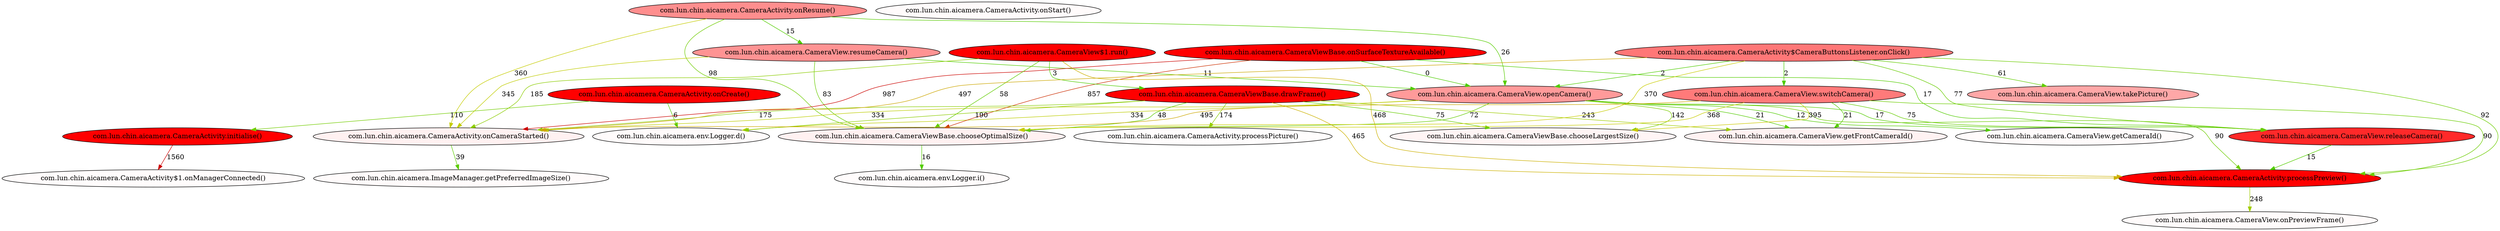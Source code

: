digraph G {
	node [fillcolor="1 0.013 1",
		style=filled
	];
	"com.lun.chin.aicamera.CameraActivity.onCreate()"	 [fillcolor="1 1.692 1"];
	"com.lun.chin.aicamera.env.Logger.d()"	 [fillcolor="1 0.019 1"];
	"com.lun.chin.aicamera.CameraActivity.onCreate()" -> "com.lun.chin.aicamera.env.Logger.d()"	 [color="0.26838 1 0.8",
		label=6];
	"com.lun.chin.aicamera.CameraActivity.initialise()"	 [fillcolor="1 1.58 1"];
	"com.lun.chin.aicamera.CameraActivity.onCreate()" -> "com.lun.chin.aicamera.CameraActivity.initialise()"	 [color="0.2403 1 0.8",
		label=110];
	"com.lun.chin.aicamera.CameraActivity$1.onManagerConnected()"	 [fillcolor="1 0.012 1"];
	"com.lun.chin.aicamera.CameraActivity.initialise()" -> "com.lun.chin.aicamera.CameraActivity$1.onManagerConnected()"	 [color="0.0 1 0.8",
		label=1560,
		minlen=1];
	"com.lun.chin.aicamera.CameraActivity.onStart()"	 [fillcolor="1 0.018 1"];
	"com.lun.chin.aicamera.CameraActivity.onResume()"	 [fillcolor="1 0.442 1"];
	"com.lun.chin.aicamera.CameraView.resumeCamera()"	 [fillcolor="1 0.423 1"];
	"com.lun.chin.aicamera.CameraActivity.onResume()" -> "com.lun.chin.aicamera.CameraView.resumeCamera()"	 [color="0.26595 1 0.8",
		label=15];
	"com.lun.chin.aicamera.CameraView.openCamera()"	 [fillcolor="1 0.398 1"];
	"com.lun.chin.aicamera.CameraActivity.onResume()" -> "com.lun.chin.aicamera.CameraView.openCamera()"	 [color="0.26298 1 0.8",
		label=26];
	"com.lun.chin.aicamera.CameraViewBase.chooseOptimalSize()"	 [fillcolor="1 0.057 1"];
	"com.lun.chin.aicamera.CameraActivity.onResume()" -> "com.lun.chin.aicamera.CameraViewBase.chooseOptimalSize()"	 [color="0.24354000000000003 1 0.8",
		label=98];
	"com.lun.chin.aicamera.CameraActivity.onCameraStarted()"	 [fillcolor="1 0.057 1"];
	"com.lun.chin.aicamera.CameraActivity.onResume()" -> "com.lun.chin.aicamera.CameraActivity.onCameraStarted()"	 [color="0.1728 1 0.8",
		label=360];
	"com.lun.chin.aicamera.CameraView.resumeCamera()" -> "com.lun.chin.aicamera.CameraView.openCamera()"	 [color="0.26703 1 0.8",
		label=11];
	"com.lun.chin.aicamera.CameraView.resumeCamera()" -> "com.lun.chin.aicamera.CameraViewBase.chooseOptimalSize()"	 [color="0.24759000000000003 1 0.8",
		label=83];
	"com.lun.chin.aicamera.CameraView.resumeCamera()" -> "com.lun.chin.aicamera.CameraActivity.onCameraStarted()"	 [color="0.17685 1 0.8",
		label=345];
	"com.lun.chin.aicamera.CameraView.openCamera()" -> "com.lun.chin.aicamera.env.Logger.d()"	 [color="0.17981999999999998 1 0.8",
		label=334];
	"com.lun.chin.aicamera.CameraView.getCameraId()"	 [fillcolor="1 0.018 1"];
	"com.lun.chin.aicamera.CameraView.openCamera()" -> "com.lun.chin.aicamera.CameraView.getCameraId()"	 [color="0.26676 1 0.8",
		label=12,
		minlen=1];
	"com.lun.chin.aicamera.CameraView.openCamera()" -> "com.lun.chin.aicamera.CameraViewBase.chooseOptimalSize()"	 [color="0.25056 1 0.8",
		label=72];
	"com.lun.chin.aicamera.CameraViewBase.chooseLargestSize()"	 [fillcolor="1 0.042 1"];
	"com.lun.chin.aicamera.CameraView.openCamera()" -> "com.lun.chin.aicamera.CameraViewBase.chooseLargestSize()"	 [color="0.23166 1 0.8",
		label=142];
	"com.lun.chin.aicamera.CameraView.openCamera()" -> "com.lun.chin.aicamera.CameraActivity.onCameraStarted()"	 [color="0.17981999999999998 1 0.8",
		label=334];
	"com.lun.chin.aicamera.CameraView.releaseCamera()"	 [fillcolor="1 0.836 1"];
	"com.lun.chin.aicamera.CameraView.openCamera()" -> "com.lun.chin.aicamera.CameraView.releaseCamera()"	 [color="0.26541000000000003 1 0.8",
		label=17];
	"com.lun.chin.aicamera.CameraActivity.processPreview()"	 [fillcolor="1 2.549 1"];
	"com.lun.chin.aicamera.CameraView.openCamera()" -> "com.lun.chin.aicamera.CameraActivity.processPreview()"	 [color="0.24570000000000003 1 0.8",
		label=90];
	"com.lun.chin.aicamera.CameraView.getFrontCameraId()"	 [fillcolor="1 0.052 1"];
	"com.lun.chin.aicamera.CameraView.openCamera()" -> "com.lun.chin.aicamera.CameraView.getFrontCameraId()"	 [color="0.26433 1 0.8",
		label=21];
	"com.lun.chin.aicamera.env.Logger.i()"	 [fillcolor="1 0.014 1"];
	"com.lun.chin.aicamera.CameraViewBase.chooseOptimalSize()" -> "com.lun.chin.aicamera.env.Logger.i()"	 [color="0.26568 1 0.8",
		label=16,
		minlen=1];
	"com.lun.chin.aicamera.ImageManager.getPreferredImageSize()"	 [fillcolor="1 0.016 1"];
	"com.lun.chin.aicamera.CameraActivity.onCameraStarted()" -> "com.lun.chin.aicamera.ImageManager.getPreferredImageSize()"	 [color="0.25947000000000003 1 0.8",
		label=39,
		minlen=1];
	"com.lun.chin.aicamera.CameraViewBase.onSurfaceTextureAvailable()"	 [fillcolor="1 1.017 1"];
	"com.lun.chin.aicamera.CameraViewBase.onSurfaceTextureAvailable()" -> "com.lun.chin.aicamera.CameraView.openCamera()"	 [color="0.27 1 0.8",
		label=0];
	"com.lun.chin.aicamera.CameraViewBase.onSurfaceTextureAvailable()" -> "com.lun.chin.aicamera.CameraViewBase.chooseOptimalSize()"	 [color="0.038610000000000005 1 0.8",
		label=857];
	"com.lun.chin.aicamera.CameraViewBase.onSurfaceTextureAvailable()" -> "com.lun.chin.aicamera.CameraActivity.onCameraStarted()"	 [color="0.003510000000000003 1 0.8",
		label=987];
	"com.lun.chin.aicamera.CameraViewBase.onSurfaceTextureAvailable()" -> "com.lun.chin.aicamera.CameraView.releaseCamera()"	 [color="0.26541000000000003 1 0.8",
		label=17];
	"com.lun.chin.aicamera.CameraView.releaseCamera()" -> "com.lun.chin.aicamera.CameraActivity.processPreview()"	 [color="0.26595 1 0.8",
		label=15];
	"com.lun.chin.aicamera.CameraView$1.run()"	 [fillcolor="1 3.039 1"];
	"com.lun.chin.aicamera.CameraView$1.run()" -> "com.lun.chin.aicamera.CameraViewBase.chooseOptimalSize()"	 [color="0.25434 1 0.8",
		label=58];
	"com.lun.chin.aicamera.CameraView$1.run()" -> "com.lun.chin.aicamera.CameraActivity.onCameraStarted()"	 [color="0.22005 1 0.8",
		label=185];
	"com.lun.chin.aicamera.CameraViewBase.drawFrame()"	 [fillcolor="1 3.035 1"];
	"com.lun.chin.aicamera.CameraView$1.run()" -> "com.lun.chin.aicamera.CameraViewBase.drawFrame()"	 [color="0.26919000000000004 1 0.8",
		label=3];
	"com.lun.chin.aicamera.CameraView$1.run()" -> "com.lun.chin.aicamera.CameraActivity.processPreview()"	 [color="0.14364000000000002 1 0.8",
		label=468];
	"com.lun.chin.aicamera.CameraViewBase.drawFrame()" -> "com.lun.chin.aicamera.env.Logger.d()"	 [color="0.21870000000000003 1 0.8",
		label=190];
	"com.lun.chin.aicamera.CameraViewBase.drawFrame()" -> "com.lun.chin.aicamera.CameraViewBase.chooseOptimalSize()"	 [color="0.25704 1 0.8",
		label=48];
	"com.lun.chin.aicamera.CameraViewBase.drawFrame()" -> "com.lun.chin.aicamera.CameraViewBase.chooseLargestSize()"	 [color="0.24975000000000003 1 0.8",
		label=75];
	"com.lun.chin.aicamera.CameraViewBase.drawFrame()" -> "com.lun.chin.aicamera.CameraActivity.onCameraStarted()"	 [color="0.22275 1 0.8",
		label=175];
	"com.lun.chin.aicamera.CameraViewBase.drawFrame()" -> "com.lun.chin.aicamera.CameraActivity.processPreview()"	 [color="0.14445 1 0.8",
		label=465];
	"com.lun.chin.aicamera.CameraViewBase.drawFrame()" -> "com.lun.chin.aicamera.CameraView.getFrontCameraId()"	 [color="0.20439000000000002 1 0.8",
		label=243];
	"com.lun.chin.aicamera.CameraActivity.processPicture()"	 [fillcolor="1 0.011 1"];
	"com.lun.chin.aicamera.CameraViewBase.drawFrame()" -> "com.lun.chin.aicamera.CameraActivity.processPicture()"	 [color="0.22302000000000002 1 0.8",
		label=174,
		minlen=1];
	"com.lun.chin.aicamera.CameraView.onPreviewFrame()"	 [fillcolor="1 0.016 1"];
	"com.lun.chin.aicamera.CameraActivity.processPreview()" -> "com.lun.chin.aicamera.CameraView.onPreviewFrame()"	 [color="0.20304000000000003 1 0.8",
		label=248,
		minlen=1];
	"com.lun.chin.aicamera.CameraActivity$CameraButtonsListener.onClick()"	 [fillcolor="1 0.533 1"];
	"com.lun.chin.aicamera.CameraActivity$CameraButtonsListener.onClick()" -> "com.lun.chin.aicamera.CameraView.openCamera()"	 [color="0.26946000000000003 1 0.8",
		label=2];
	"com.lun.chin.aicamera.CameraActivity$CameraButtonsListener.onClick()" -> "com.lun.chin.aicamera.CameraViewBase.chooseOptimalSize()"	 [color="0.1701 1 0.8",
		label=370];
	"com.lun.chin.aicamera.CameraActivity$CameraButtonsListener.onClick()" -> "com.lun.chin.aicamera.CameraActivity.onCameraStarted()"	 [color="0.13581000000000001 1 0.8",
		label=497];
	"com.lun.chin.aicamera.CameraActivity$CameraButtonsListener.onClick()" -> "com.lun.chin.aicamera.CameraView.releaseCamera()"	 [color="0.24921000000000001 1 0.8",
		label=77];
	"com.lun.chin.aicamera.CameraActivity$CameraButtonsListener.onClick()" -> "com.lun.chin.aicamera.CameraActivity.processPreview()"	 [color="0.24516000000000002 1 0.8",
		label=92];
	"com.lun.chin.aicamera.CameraView.switchCamera()"	 [fillcolor="1 0.523 1"];
	"com.lun.chin.aicamera.CameraActivity$CameraButtonsListener.onClick()" -> "com.lun.chin.aicamera.CameraView.switchCamera()"	 [color="0.26946000000000003 1 0.8",
		label=2];
	"com.lun.chin.aicamera.CameraView.takePicture()"	 [fillcolor="1 0.344 1"];
	"com.lun.chin.aicamera.CameraActivity$CameraButtonsListener.onClick()" -> "com.lun.chin.aicamera.CameraView.takePicture()"	 [color="0.25353000000000003 1 0.8",
		label=61,
		minlen=1];
	"com.lun.chin.aicamera.CameraView.switchCamera()" -> "com.lun.chin.aicamera.CameraViewBase.chooseOptimalSize()"	 [color="0.17064000000000001 1 0.8",
		label=368];
	"com.lun.chin.aicamera.CameraView.switchCamera()" -> "com.lun.chin.aicamera.CameraViewBase.chooseLargestSize()"	 [color="0.16335 1 0.8",
		label=395];
	"com.lun.chin.aicamera.CameraView.switchCamera()" -> "com.lun.chin.aicamera.CameraActivity.onCameraStarted()"	 [color="0.13635 1 0.8",
		label=495];
	"com.lun.chin.aicamera.CameraView.switchCamera()" -> "com.lun.chin.aicamera.CameraView.releaseCamera()"	 [color="0.24975000000000003 1 0.8",
		label=75];
	"com.lun.chin.aicamera.CameraView.switchCamera()" -> "com.lun.chin.aicamera.CameraActivity.processPreview()"	 [color="0.24570000000000003 1 0.8",
		label=90];
	"com.lun.chin.aicamera.CameraView.switchCamera()" -> "com.lun.chin.aicamera.CameraView.getFrontCameraId()"	 [color="0.26433 1 0.8",
		label=21];
}

